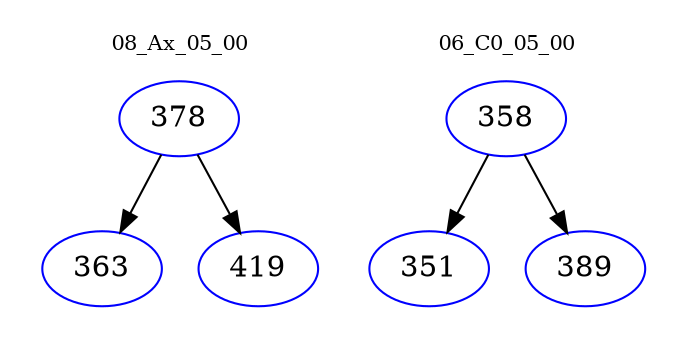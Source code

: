 digraph{
subgraph cluster_0 {
color = white
label = "08_Ax_05_00";
fontsize=10;
T0_378 [label="378", color="blue"]
T0_378 -> T0_363 [color="black"]
T0_363 [label="363", color="blue"]
T0_378 -> T0_419 [color="black"]
T0_419 [label="419", color="blue"]
}
subgraph cluster_1 {
color = white
label = "06_C0_05_00";
fontsize=10;
T1_358 [label="358", color="blue"]
T1_358 -> T1_351 [color="black"]
T1_351 [label="351", color="blue"]
T1_358 -> T1_389 [color="black"]
T1_389 [label="389", color="blue"]
}
}
